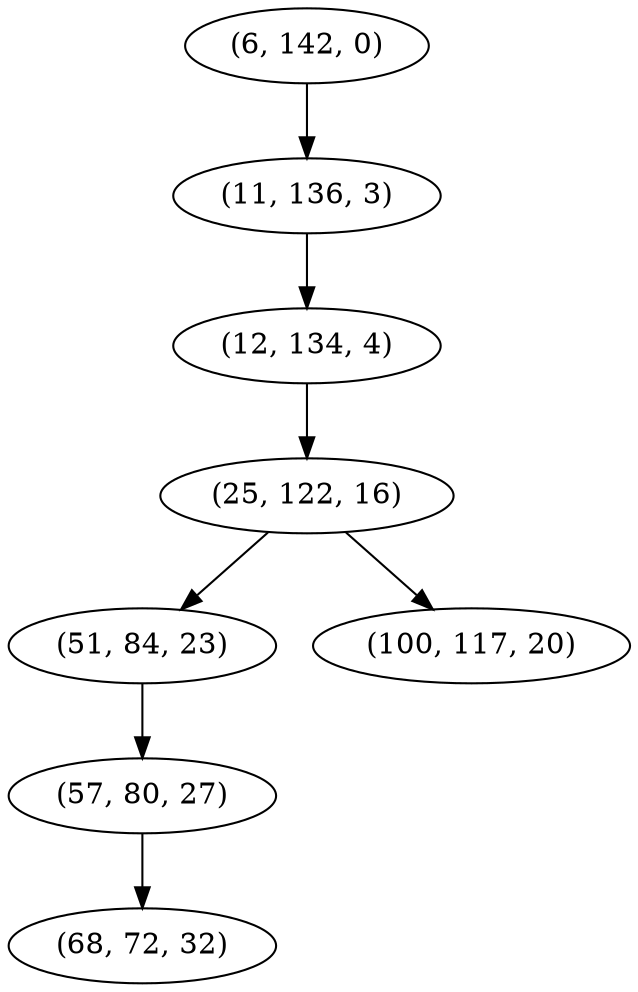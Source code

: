 digraph tree {
    "(6, 142, 0)";
    "(11, 136, 3)";
    "(12, 134, 4)";
    "(25, 122, 16)";
    "(51, 84, 23)";
    "(57, 80, 27)";
    "(68, 72, 32)";
    "(100, 117, 20)";
    "(6, 142, 0)" -> "(11, 136, 3)";
    "(11, 136, 3)" -> "(12, 134, 4)";
    "(12, 134, 4)" -> "(25, 122, 16)";
    "(25, 122, 16)" -> "(51, 84, 23)";
    "(25, 122, 16)" -> "(100, 117, 20)";
    "(51, 84, 23)" -> "(57, 80, 27)";
    "(57, 80, 27)" -> "(68, 72, 32)";
}

